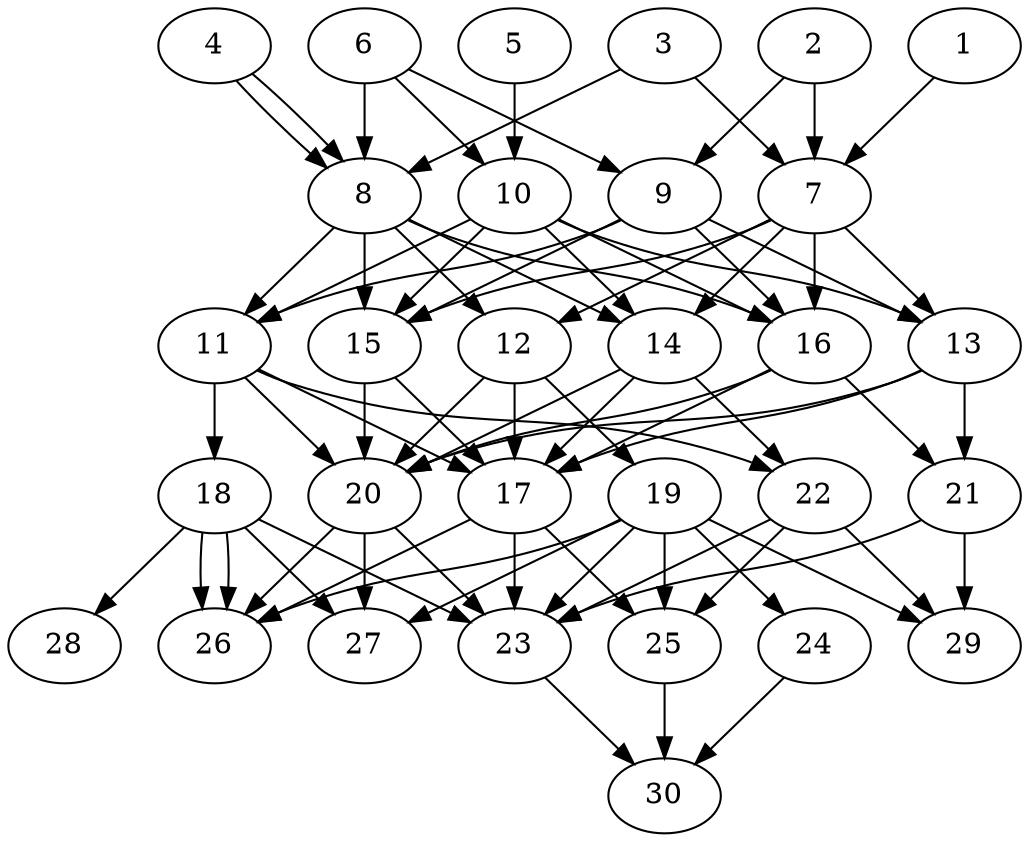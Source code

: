 // DAG automatically generated by daggen at Tue Aug  6 16:27:24 2019
// ./daggen --dot -n 30 --ccr 0.3 --fat 0.5 --regular 0.5 --density 0.9 --mindata 5242880 --maxdata 52428800 
digraph G {
  1 [size="50384213", alpha="0.15", expect_size="15115264"] 
  1 -> 7 [size ="15115264"]
  2 [size="125334187", alpha="0.06", expect_size="37600256"] 
  2 -> 7 [size ="37600256"]
  2 -> 9 [size ="37600256"]
  3 [size="146882560", alpha="0.10", expect_size="44064768"] 
  3 -> 7 [size ="44064768"]
  3 -> 8 [size ="44064768"]
  4 [size="87278933", alpha="0.08", expect_size="26183680"] 
  4 -> 8 [size ="26183680"]
  4 -> 8 [size ="26183680"]
  5 [size="56258560", alpha="0.14", expect_size="16877568"] 
  5 -> 10 [size ="16877568"]
  6 [size="46984533", alpha="0.18", expect_size="14095360"] 
  6 -> 8 [size ="14095360"]
  6 -> 9 [size ="14095360"]
  6 -> 10 [size ="14095360"]
  7 [size="97099093", alpha="0.02", expect_size="29129728"] 
  7 -> 12 [size ="29129728"]
  7 -> 13 [size ="29129728"]
  7 -> 14 [size ="29129728"]
  7 -> 15 [size ="29129728"]
  7 -> 16 [size ="29129728"]
  8 [size="139953493", alpha="0.14", expect_size="41986048"] 
  8 -> 11 [size ="41986048"]
  8 -> 12 [size ="41986048"]
  8 -> 14 [size ="41986048"]
  8 -> 15 [size ="41986048"]
  8 -> 16 [size ="41986048"]
  9 [size="135328427", alpha="0.00", expect_size="40598528"] 
  9 -> 11 [size ="40598528"]
  9 -> 13 [size ="40598528"]
  9 -> 15 [size ="40598528"]
  9 -> 16 [size ="40598528"]
  10 [size="117934080", alpha="0.18", expect_size="35380224"] 
  10 -> 11 [size ="35380224"]
  10 -> 13 [size ="35380224"]
  10 -> 14 [size ="35380224"]
  10 -> 15 [size ="35380224"]
  10 -> 16 [size ="35380224"]
  11 [size="44939947", alpha="0.19", expect_size="13481984"] 
  11 -> 17 [size ="13481984"]
  11 -> 18 [size ="13481984"]
  11 -> 20 [size ="13481984"]
  11 -> 22 [size ="13481984"]
  12 [size="164478293", alpha="0.18", expect_size="49343488"] 
  12 -> 17 [size ="49343488"]
  12 -> 19 [size ="49343488"]
  12 -> 20 [size ="49343488"]
  13 [size="54432427", alpha="0.20", expect_size="16329728"] 
  13 -> 17 [size ="16329728"]
  13 -> 20 [size ="16329728"]
  13 -> 21 [size ="16329728"]
  14 [size="133471573", alpha="0.14", expect_size="40041472"] 
  14 -> 17 [size ="40041472"]
  14 -> 20 [size ="40041472"]
  14 -> 22 [size ="40041472"]
  15 [size="38799360", alpha="0.06", expect_size="11639808"] 
  15 -> 17 [size ="11639808"]
  15 -> 20 [size ="11639808"]
  16 [size="147954347", alpha="0.06", expect_size="44386304"] 
  16 -> 17 [size ="44386304"]
  16 -> 20 [size ="44386304"]
  16 -> 21 [size ="44386304"]
  17 [size="128457387", alpha="0.08", expect_size="38537216"] 
  17 -> 23 [size ="38537216"]
  17 -> 25 [size ="38537216"]
  17 -> 26 [size ="38537216"]
  18 [size="147087360", alpha="0.01", expect_size="44126208"] 
  18 -> 23 [size ="44126208"]
  18 -> 26 [size ="44126208"]
  18 -> 26 [size ="44126208"]
  18 -> 27 [size ="44126208"]
  18 -> 28 [size ="44126208"]
  19 [size="97781760", alpha="0.08", expect_size="29334528"] 
  19 -> 23 [size ="29334528"]
  19 -> 24 [size ="29334528"]
  19 -> 25 [size ="29334528"]
  19 -> 26 [size ="29334528"]
  19 -> 27 [size ="29334528"]
  19 -> 29 [size ="29334528"]
  20 [size="98573653", alpha="0.13", expect_size="29572096"] 
  20 -> 23 [size ="29572096"]
  20 -> 26 [size ="29572096"]
  20 -> 27 [size ="29572096"]
  21 [size="84118187", alpha="0.02", expect_size="25235456"] 
  21 -> 23 [size ="25235456"]
  21 -> 29 [size ="25235456"]
  22 [size="73407147", alpha="0.04", expect_size="22022144"] 
  22 -> 23 [size ="22022144"]
  22 -> 25 [size ="22022144"]
  22 -> 29 [size ="22022144"]
  23 [size="60733440", alpha="0.04", expect_size="18220032"] 
  23 -> 30 [size ="18220032"]
  24 [size="59675307", alpha="0.12", expect_size="17902592"] 
  24 -> 30 [size ="17902592"]
  25 [size="172250453", alpha="0.05", expect_size="51675136"] 
  25 -> 30 [size ="51675136"]
  26 [size="62754133", alpha="0.01", expect_size="18826240"] 
  27 [size="109742080", alpha="0.08", expect_size="32922624"] 
  28 [size="172840960", alpha="0.11", expect_size="51852288"] 
  29 [size="22183253", alpha="0.08", expect_size="6654976"] 
  30 [size="84722347", alpha="0.18", expect_size="25416704"] 
}
